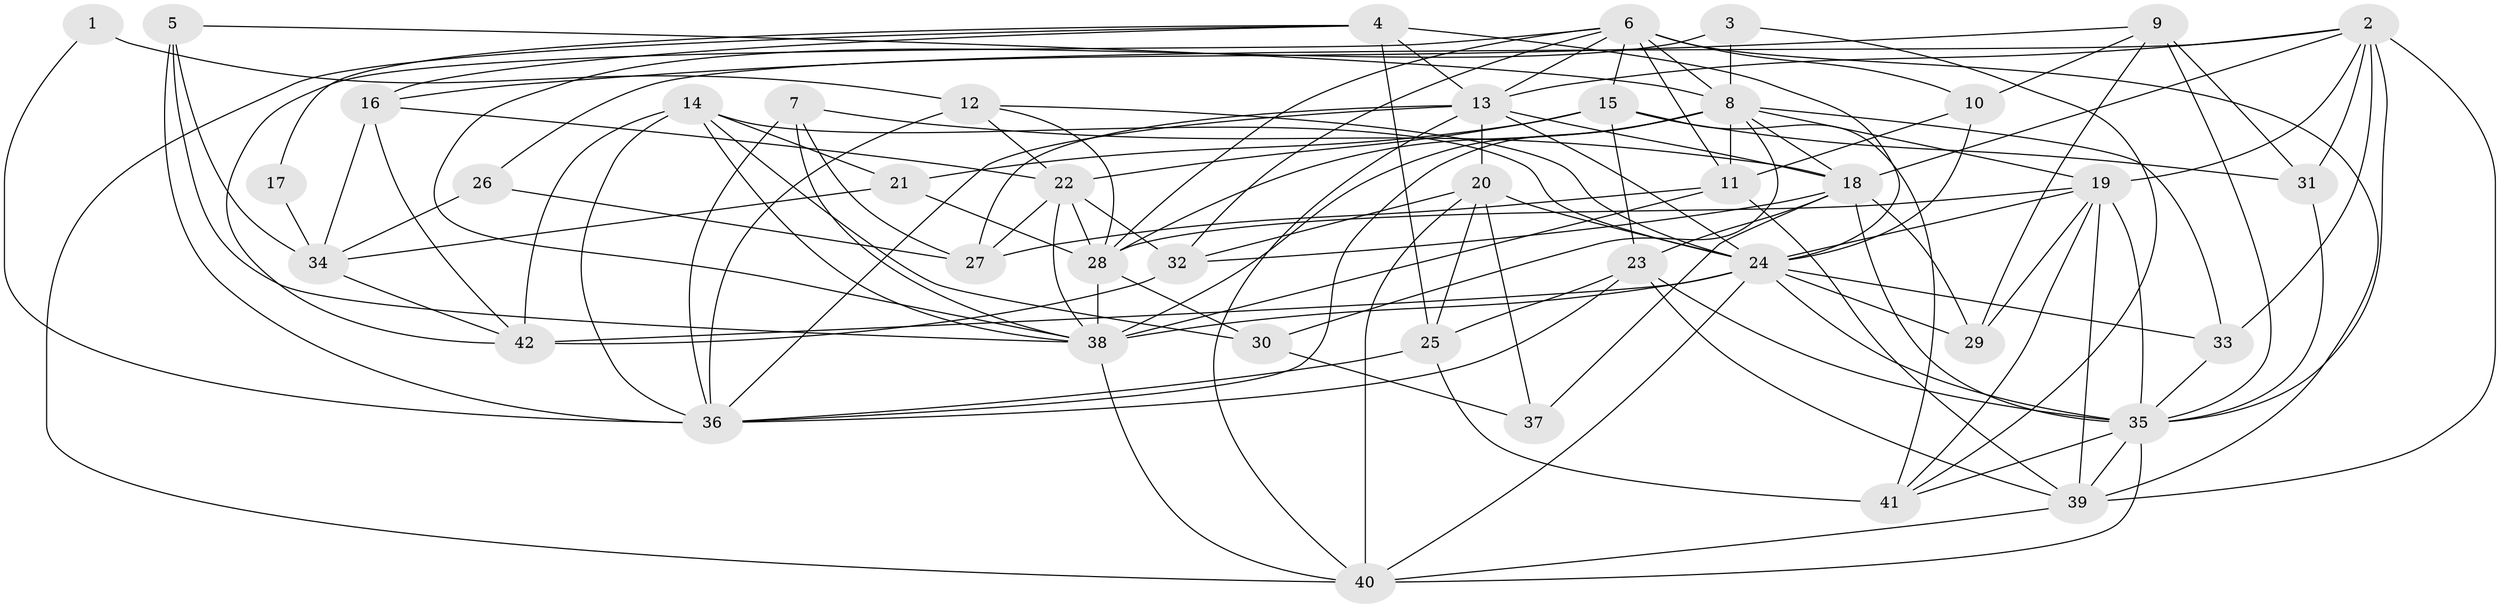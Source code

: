 // original degree distribution, {2: 0.17307692307692307, 6: 0.09615384615384616, 7: 0.04807692307692308, 4: 0.23076923076923078, 5: 0.23076923076923078, 3: 0.22115384615384615}
// Generated by graph-tools (version 1.1) at 2025/37/03/04/25 23:37:06]
// undirected, 42 vertices, 127 edges
graph export_dot {
  node [color=gray90,style=filled];
  1;
  2;
  3;
  4;
  5;
  6;
  7;
  8;
  9;
  10;
  11;
  12;
  13;
  14;
  15;
  16;
  17;
  18;
  19;
  20;
  21;
  22;
  23;
  24;
  25;
  26;
  27;
  28;
  29;
  30;
  31;
  32;
  33;
  34;
  35;
  36;
  37;
  38;
  39;
  40;
  41;
  42;
  1 -- 12 [weight=2.0];
  1 -- 36 [weight=1.0];
  2 -- 13 [weight=1.0];
  2 -- 18 [weight=1.0];
  2 -- 19 [weight=1.0];
  2 -- 26 [weight=1.0];
  2 -- 31 [weight=1.0];
  2 -- 33 [weight=1.0];
  2 -- 35 [weight=1.0];
  2 -- 39 [weight=2.0];
  3 -- 8 [weight=1.0];
  3 -- 38 [weight=1.0];
  3 -- 41 [weight=1.0];
  4 -- 13 [weight=1.0];
  4 -- 16 [weight=1.0];
  4 -- 17 [weight=1.0];
  4 -- 24 [weight=2.0];
  4 -- 25 [weight=2.0];
  4 -- 40 [weight=1.0];
  5 -- 8 [weight=1.0];
  5 -- 34 [weight=1.0];
  5 -- 36 [weight=1.0];
  5 -- 38 [weight=1.0];
  6 -- 8 [weight=1.0];
  6 -- 10 [weight=1.0];
  6 -- 11 [weight=1.0];
  6 -- 13 [weight=1.0];
  6 -- 15 [weight=1.0];
  6 -- 28 [weight=1.0];
  6 -- 32 [weight=1.0];
  6 -- 39 [weight=2.0];
  6 -- 42 [weight=1.0];
  7 -- 18 [weight=1.0];
  7 -- 27 [weight=1.0];
  7 -- 36 [weight=1.0];
  7 -- 38 [weight=1.0];
  8 -- 11 [weight=1.0];
  8 -- 18 [weight=1.0];
  8 -- 19 [weight=1.0];
  8 -- 28 [weight=1.0];
  8 -- 30 [weight=1.0];
  8 -- 33 [weight=1.0];
  8 -- 36 [weight=1.0];
  8 -- 38 [weight=1.0];
  9 -- 10 [weight=1.0];
  9 -- 16 [weight=1.0];
  9 -- 29 [weight=1.0];
  9 -- 31 [weight=1.0];
  9 -- 35 [weight=1.0];
  10 -- 11 [weight=1.0];
  10 -- 24 [weight=1.0];
  11 -- 27 [weight=1.0];
  11 -- 38 [weight=1.0];
  11 -- 39 [weight=1.0];
  12 -- 22 [weight=1.0];
  12 -- 24 [weight=1.0];
  12 -- 28 [weight=1.0];
  12 -- 36 [weight=1.0];
  13 -- 18 [weight=1.0];
  13 -- 20 [weight=1.0];
  13 -- 24 [weight=1.0];
  13 -- 27 [weight=1.0];
  13 -- 36 [weight=1.0];
  13 -- 40 [weight=1.0];
  14 -- 21 [weight=1.0];
  14 -- 24 [weight=1.0];
  14 -- 30 [weight=1.0];
  14 -- 36 [weight=1.0];
  14 -- 38 [weight=1.0];
  14 -- 42 [weight=1.0];
  15 -- 21 [weight=1.0];
  15 -- 22 [weight=2.0];
  15 -- 23 [weight=1.0];
  15 -- 31 [weight=1.0];
  15 -- 41 [weight=1.0];
  16 -- 22 [weight=1.0];
  16 -- 34 [weight=1.0];
  16 -- 42 [weight=1.0];
  17 -- 34 [weight=2.0];
  18 -- 23 [weight=1.0];
  18 -- 29 [weight=2.0];
  18 -- 32 [weight=2.0];
  18 -- 35 [weight=2.0];
  18 -- 37 [weight=1.0];
  19 -- 24 [weight=1.0];
  19 -- 28 [weight=1.0];
  19 -- 29 [weight=1.0];
  19 -- 35 [weight=1.0];
  19 -- 39 [weight=1.0];
  19 -- 41 [weight=1.0];
  20 -- 24 [weight=1.0];
  20 -- 25 [weight=1.0];
  20 -- 32 [weight=1.0];
  20 -- 37 [weight=1.0];
  20 -- 40 [weight=1.0];
  21 -- 28 [weight=1.0];
  21 -- 34 [weight=1.0];
  22 -- 27 [weight=1.0];
  22 -- 28 [weight=1.0];
  22 -- 32 [weight=2.0];
  22 -- 38 [weight=1.0];
  23 -- 25 [weight=1.0];
  23 -- 35 [weight=1.0];
  23 -- 36 [weight=1.0];
  23 -- 39 [weight=1.0];
  24 -- 29 [weight=1.0];
  24 -- 33 [weight=2.0];
  24 -- 35 [weight=1.0];
  24 -- 38 [weight=2.0];
  24 -- 40 [weight=1.0];
  24 -- 42 [weight=1.0];
  25 -- 36 [weight=1.0];
  25 -- 41 [weight=2.0];
  26 -- 27 [weight=1.0];
  26 -- 34 [weight=1.0];
  28 -- 30 [weight=1.0];
  28 -- 38 [weight=2.0];
  30 -- 37 [weight=1.0];
  31 -- 35 [weight=1.0];
  32 -- 42 [weight=3.0];
  33 -- 35 [weight=1.0];
  34 -- 42 [weight=1.0];
  35 -- 39 [weight=1.0];
  35 -- 40 [weight=1.0];
  35 -- 41 [weight=1.0];
  38 -- 40 [weight=1.0];
  39 -- 40 [weight=1.0];
}
